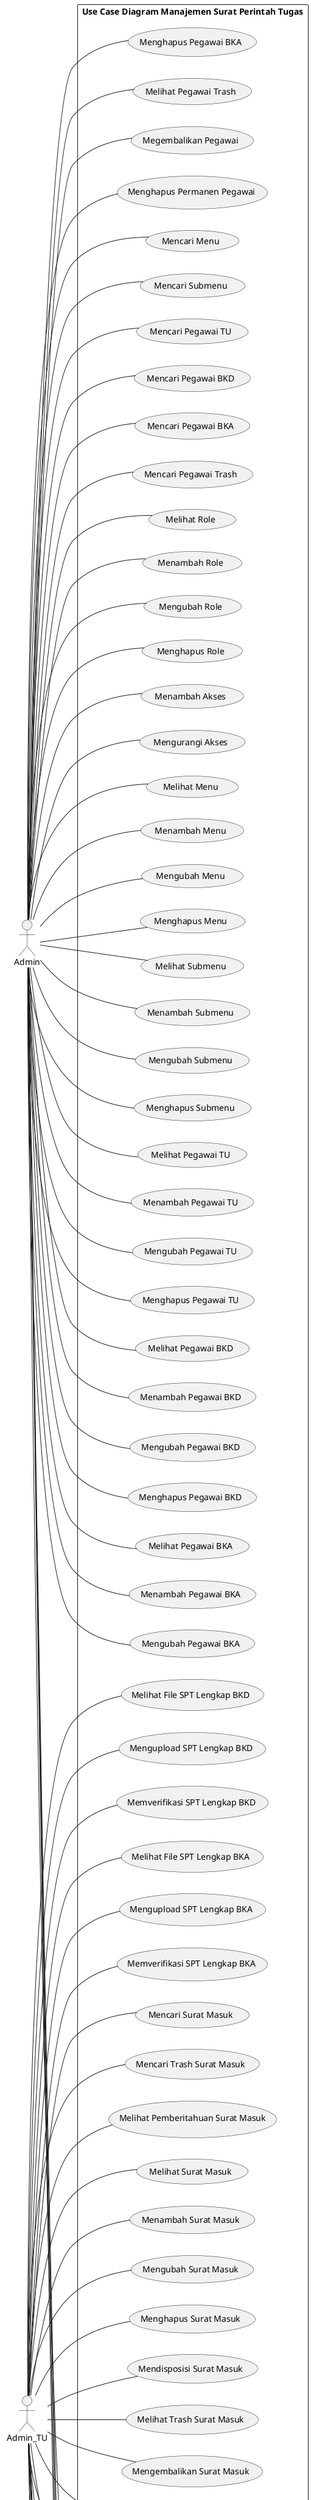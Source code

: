 @startuml UsecaseMSPT
Left to Right Direction
skinParam packageStyle rectangle

actor Admin
actor Admin_TU
actor Admin_BKD
actor Admin_BKA
actor Kepala

rectangle "Use Case Diagram Manajemen Surat Perintah Tugas"{

    Admin -- (Melihat Dashboard)
    Admin-- (Melihat Profil)
    Admin-- (Mengubah Profil)
    Admin-- (Mengubah Password)
    Admin-- (Forgot Password)
    Admin-- (Melihat Role)
    Admin-- (Menambah Role)
    Admin-- (Mengubah Role)
    Admin-- (Menghapus Role)
    Admin-- (Menambah Akses)
    Admin-- (Mengurangi Akses)
    Admin-- (Melihat Menu)
    Admin-- (Menambah Menu)
    Admin-- (Mengubah Menu)
    Admin-- (Menghapus Menu)
    Admin-- (Melihat Submenu)
    Admin-- (Menambah Submenu)
    Admin-- (Mengubah Submenu)
    Admin-- (Menghapus Submenu)
    Admin-- (Melihat Pegawai TU)
    Admin-- (Menambah Pegawai TU)
    Admin-- (Mengubah Pegawai TU)
    Admin-- (Menghapus Pegawai TU)
    Admin-- (Melihat Pegawai BKD)
    Admin-- (Menambah Pegawai BKD)
    Admin-- (Mengubah Pegawai BKD)
    Admin-- (Menghapus Pegawai BKD)
    Admin-- (Melihat Pegawai BKA)
    Admin-- (Menambah Pegawai BKA)
    Admin-- (Mengubah Pegawai BKA)
    Admin-- (Menghapus Pegawai BKA)
    Admin-- (Melihat Pegawai Trash)
    Admin-- (Megembalikan Pegawai)
    Admin-- (Menghapus Permanen Pegawai)
    Admin-- (Mencari Menu)
    Admin-- (Mencari Submenu)
    Admin-- (Mencari Pegawai TU)
    Admin-- (Mencari Pegawai BKD)
    Admin-- (Mencari Pegawai BKA)
    Admin-- (Mencari Pegawai Trash)

    Admin_TU -- (Melihat Dashboard)
    Admin_TU -- (Melihat Profil)
    Admin_TU -- (Mengubah Profil)
    Admin_TU-- (Mengubah Password)
    Admin_TU -- (Forgot Password)
    Admin_TU -- (Melihat Surat Masuk)
    Admin_TU -- (Menambah Surat Masuk)
    Admin_TU -- (Mengubah Surat Masuk)
    Admin_TU -- (Menghapus Surat Masuk)
    Admin_TU -- (Melihat File Disposisi)
    Admin_TU -- (Mendisposisi Surat Masuk)
    Admin_TU -- (Melihat Trash Surat Masuk)
    Admin_TU -- (Mengembalikan Surat Masuk)
    Admin_TU -- (Menghapus Permanen Surat Masuk)
    Admin_TU -- (Melihat SPT BKD)
    Admin_TU -- (Melihat File SPT Lengkap BKD)
    Admin_TU -- (Mengupload SPT Lengkap BKD)
    Admin_TU -- (Memverifikasi SPT Lengkap BKD)
    Admin_TU -- (Melihat SPT BKA)
    Admin_TU -- (Melihat File SPT Lengkap BKA)
    Admin_TU -- (Mengupload SPT Lengkap BKA)
    Admin_TU -- (Memverifikasi SPT Lengkap BKA)
    Admin_TU -- (Mencari Surat Masuk)
    Admin_TU -- (Mencari Trash Surat Masuk)
    Admin_TU -- (Mencari SPT BKD)
    Admin_TU -- (Mencari SPT BKA)
    Admin_TU -- (Melihat Pemberitahuan Surat Masuk)
    Admin_TU -- (Melihat Pemberitahuan SPT BKD)
    Admin_TU -- (Melihat Pemberitahuan SPT BKA)

    Admin_BKD -- (Melihat Dashboard)
    Admin_BKD -- (Melihat Profil)
    Admin_BKD -- (Mengubah Profil)
    Admin_BKD-- (Mengubah Password)
    Admin_BKD -- (Forgot Password)
    Admin_BKD -- (Melihat Surat BKD)
    Admin_BKD -- (Melihat Persetujuan Disposisi BKD)
    Admin_BKD -- (Menambah SPT BKD)
    Admin_BKD -- (Melihat SPT BKD)
    Admin_BKD -- (Mengajukan SPT BKD)
    Admin_BKD -- (Mencari Surat BKD)
    Admin_BKD -- (Mencari SPT BKD)
    Admin_BKD -- (Melihat Pemberitahuan Surat BKD)
    Admin_BKD -- (Melihat Pemberitahuan SPT BKD)

    Admin_BKA -- (Melihat Dashboard)
    Admin_BKA -- (Melihat Profil)
    Admin_BKA -- (Mengubah Profil)
    Admin_BKA-- (Mengubah Password)
    Admin_BKA -- (Forgot Password)
    Admin_BKA -- (Melihat Surat BKA)
    Admin_BKA -- (Melihat Persetujuan Disposisi BKA)
    Admin_BKA -- (Menambah SPT BKA)
    Admin_BKA -- (Melihat SPT BKA)
    Admin_BKA -- (Mengajukan SPT BKA)
    Admin_BKA -- (Mencari Surat BKA)
    Admin_BKA -- (Mencari SPT BKA)
    Admin_BKA -- (Melihat Pemberitahuan Surat BKA)
    Admin_BKA -- (Melihat Pemberitahuan SPT BKA)

    Kepala -- (Melihat Dashboard Kepala)
    Kepala -- (Melihat Profil)
    Kepala -- (Mengubah Profil)
    Kepala-- (Mengubah Password)
    Kepala -- (Forgot Password)
    Kepala -- (Melihat Persetujuan Disposisi)
    Kepala -- (Melihat File Disposisi)
    Kepala -- (Menyetujui Disposisi Ke BKD)
    Kepala -- (Menyetujui Disposisi Ke BKA)
    Kepala -- (Melihat Disposisi BKD)
    Kepala -- (Melihat File Disposisi BKD)
    Kepala -- (Melihat File Persetujuan Disposisi BKD)
    Kepala -- (Mengupload Persetujuan Disposisi BKD)
    Kepala -- (Menyetujui Disposisi BKD)
    Kepala -- (Menolak Disposisi BKD)
    Kepala -- (Melihat Disposisi BKA)
    Kepala -- (Melihat File Disposisi BKA)
    Kepala -- (Melihat File Persetujuan Disposisi BKA)
    Kepala -- (Mengupload Persetujuan Disposisi BKA)
    Kepala -- (Menyetujui Disposisi BKA)
    Kepala -- (Menolak Disposisi BKA)
    Kepala -- (Melihat Persetujuan SPT BKD)
    Kepala -- (Melihat File SPT BKD)
    Kepala -- (Melihat File Persetujuan SPT BKD)
    Kepala -- (Mengupload Persetujuan SPT BKD)
    Kepala -- (Menyetujui SPT BKD)
    Kepala -- (Menolak SPT BKD)
    Kepala -- (Melihat Persetujuan SPT BKA)
    Kepala -- (Melihat File SPT BKA)
    Kepala -- (Melihat File Persetujuan SPT BKA)
    Kepala -- (Mengupload Persetujuan SPT BKA)
    Kepala -- (Menyetujui SPT BKA)
    Kepala -- (Menolak SPT BKA)
    Kepala -- (Mencari Persetujuan Disposisi)
    Kepala -- (Mencari Disposisi BKD)
    Kepala -- (Mencari Disposisi BKA)
    Kepala -- (Mencari Persetujuan SPT BKD)
    Kepala -- (Mencari Persetujuan SPT BKA)
    Kepala -- (Melihat Pemberitahuan Surat Disposisi)
    Kepala -- (Melihat Pemberitahuan Surat Disposisi BKD)
    Kepala -- (Melihat Pemberitahuan Surat Disposisi BKA)
    Kepala -- (Melihat Pemberitahuan Persetujuan SPT BKD)
    Kepala -- (Melihat Pemberitahuan Persetujuan SPT BKA)
    
'     ' semua aktor
'     (Melihat Dashboard)..> (Login) : include
'     (Melihat Profil)..> (Login) : include
'     (Mengubah Profil)..> (Login) : include
'     (Mengubah Password)..> (Login) : include
'     (Forgot Password)..> (Login) : include
'     (Melihat Role)..> (Login) : include
'     (Menambah Role)..> (Melihat Role) : include
'     (Mengubah Role)..> (Melihat Role) : include
'     (Menghapus Role)..> (Melihat Role) : include
'     (Menambah Akses)..> (Melihat Role) : include
'     (Mengurangi Akses)..> (Melihat Role) : include

'     ' admin
'     (Melihat Menu)..> (Login) : include
'     (Menambah Menu)..> (Melihat Menu) : include
'     (Mengubah Menu)..> (Melihat Menu) : include
'     (Menghapus Menu)..> (Melihat Menu) : include
'     (Melihat Submenu)..> (Login) : include
'     (Menambah Submenu)..> (Melihat Submenu) : include
'     (Mengubah Submenu)..> (Melihat Submenu) : include
'     (Menghapus Submenu)..> (Melihat Submenu) : include
'     (Melihat Pegawai TU)..> (Login) : include
'     (Menambah Pegawai TU)..> (Melihat Pegawai TU) : include
'     (Mengubah Pegawai TU)..> (Melihat Pegawai TU) : include
'     (Menghapus Pegawai TU)..> (Melihat Pegawai TU) : include
'     (Melihat Pegawai BKD)..> (Login) : include
'     (Menambah Pegawai BKD)..> (Melihat Pegawai BKD) : include
'     (Mengubah Pegawai BKD)..> (Melihat Pegawai BKD) : include
'     (Menghapus Pegawai BKD)..> (Melihat Pegawai BKD) : include
'     (Melihat Pegawai BKA)..> (Login) : include
'     (Menambah Pegawai BKA)..> (Melihat Pegawai BKA) : include
'     (Mengubah Pegawai BKA)..> (Melihat Pegawai BKA) : include
'     (Menghapus Pegawai BKA)..> (Melihat Pegawai BKA) : include
'     (Melihat Pegawai Trash)..> (Login) : include
'     (Megembalikan Pegawai)..> (Melihat Pegawai Trash) : include
'     (Menghapus Permanen Pegawai)..> (Melihat Pegawai Trash) : include
'     (Mencari Menu)..> (Melihat Menu) : include
'     (Mencari Submenu)..> (Melihat Submenu) : include
'     (Mencari Pegawai TU)..> (Melihat Pegawai TU) : include
'     (Mencari Pegawai BKD)..> (Melihat Pegawai BKD) : include
'     (Mencari Pegawai BKA)..> (Melihat Pegawai BKA) : include
'     (Mencari Pegawai Trash)..> (Melihat Pegawai Trash) : include

'     ' admin tu
'    (Melihat Surat Masuk)..> (Login) : include
'    (Menambah Surat Masuk)..> (Melihat Surat Masuk) : include
'    (Mengubah Surat Masuk)..> (Melihat Surat Masuk) : include
'    (Menghapus Surat Masuk)..> (Melihat Surat Masuk) : include
'    (Melihat File Disposisi)..> (Melihat Surat Masuk) : include
'    (Mendisposisi Surat Masuk)..> (Melihat Surat Masuk) : include
'    (Melihat Trash Surat Masuk)..> (Login) : include
'    (Mengembalikan Surat Masuk)..> (Melihat Trash Surat Masuk) : include
'    (Menghapus Permanen Surat Masuk)..> (Melihat Trash Surat Masuk) : include
'    (Melihat SPT BKD)..> (Login) : include
'    (Melihat File SPT Lengkap BKD)..> (Melihat SPT BKD) : include
'    (Mengupload SPT Lengkap BKD)..> (Melihat SPT BKD) : include
'    (Memverifikasi SPT Lengkap BKD)..> (Melihat SPT BKD) : include
'    (Melihat SPT BKA)..> (Login) : include
'    (Melihat File SPT Lengkap BKA)..> (Melihat SPT BKA) : include
'    (Mengupload SPT Lengkap BKA)..> (Melihat SPT BKA) : include
'    (Memverifikasi SPT Lengkap BKA)..> (Melihat SPT BKA) : include
'    (Mencari Surat Masuk)..> (Melihat Surat Masuk) : include
'    (Mencari Trash Surat Masuk)..> (Melihat Trash Surat Masuk) : include
'    (Mencari SPT BKD)..> (Melihat SPT BKD) : include
'    (Mencari SPT BKA)..> (Melihat SPT BKA) : include
'    (Melihat Pemberitahuan Surat Masuk)..> (Melihat Surat Masuk) : include
'    (Melihat Pemberitahuan SPT BKD)..> (Melihat SPT BKD) : include
'    (Melihat Pemberitahuan SPT BKA)..> (Melihat SPT BKA) : include

' '    admin bkd
'     (Melihat Surat BKD)..> (Login) : include
'     (Melihat Persetujuan Disposisi BKD)..> (Melihat Surat BKD) : include
'     (Menambah SPT BKD)..> (Melihat SPT BKD) : include
'     (Melihat SPT BKD)..> (Login) : include
'     (Mengajukan SPT BKD)..> (Melihat SPT BKD) : include
'     (Mencari Surat BKD)..> (Melihat Surat BKD) : include
'     (Mencari SPT BKD)..> (Melihat SPT BKD) : include
'     (Melihat Pemberitahuan Surat BKD)..> (Melihat Surat BKD) : include
'     (Melihat Pemberitahuan SPT BKD)..> (Melihat SPT BKD) : include

'     '    admin bka
'     (Melihat Surat BKA)..> (Login) : include
'     (Melihat Persetujuan Disposisi BKA)..> (Melihat Surat BKA) : include
'     (Menambah SPT BKA)..> (Melihat SPT BKA) : include
'     (Melihat SPT BKA)..> (Login) : include
'     (Mengajukan SPT BKA)..> (Melihat SPT BKA) : include
'     (Mencari Surat BKA)..> (Melihat Surat BKA) : include
'     (Mencari SPT BKA)..> (Melihat SPT BKA) : include
'     (Melihat Pemberitahuan Surat BKA)..> (Melihat Surat BKA) : include
'     (Melihat Pemberitahuan SPT BKA)..> (Melihat SPT BKA) : include

'     ' kepala
'    (Melihat Persetujuan Disposisi)..> (Login) : include
'    (Melihat File Disposisi)..> (Melihat Persetujuan Disposisi) : include
'    (Menyetujui Disposisi Ke BKD)..> (Melihat Persetujuan Disposisi) : include
'    (Menyetujui Disposisi Ke BKA)..> (Melihat Persetujuan Disposisi) : include

'    (Melihat Disposisi BKD)..> (Login) : include
'    (Melihat File Disposisi BKD)..> (Melihat Disposisi BKD) : include
'    (Melihat File Persetujuan Disposisi BKD)..> (Melihat Disposisi BKD) : include
'    (Mengupload Persetujuan Disposisi BKD)..> (Melihat Disposisi BKD) : include
'    (Menyetujui Disposisi BKD)..> (Melihat Disposisi BKD) : include
'    (Menolak Disposisi BKD)..> (Melihat Disposisi BKD) : include

'    (Melihat Disposisi BKA)..> (Login) : include
'    (Melihat File Disposisi BKA)..> (Melihat Disposisi BKA) : include
'    (Melihat File Persetujuan Disposisi BKA)..> (Melihat Disposisi BKA) : include
'    (Mengupload Persetujuan Disposisi BKA)..> (Melihat Disposisi BKA) : include
'    (Menyetujui Disposisi BKA)..> (Melihat Disposisi BKA) : include
'    (Menolak Disposisi BKA)..> (Melihat Disposisi BKA) : include

'    (Melihat Persetujuan SPT BKD)..> (Login) : include
'    (Melihat File SPT BKD)..> (Melihat Persetujuan SPT BKD) : include
'    (Melihat File Persetujuan SPT BKD)..> (Melihat Persetujuan SPT BKD) : include
'    (Mengupload Persetujuan SPT BKD)..> (Melihat Persetujuan SPT BKD) : include
'    (Menyetujui SPT BKD)..> (Melihat Persetujuan SPT BKD) : include
'    (Menolak SPT BKD)..> (Melihat Persetujuan SPT BKD) : include

'    (Melihat Persetujuan SPT BKA)..> (Login) : include
'    (Melihat File SPT BKA)..> (Melihat Persetujuan SPT BKA) : include
'    (Melihat File Persetujuan SPT BKA)..> (Melihat Persetujuan SPT BKA) : include
'    (Mengupload Persetujuan SPT BKA)..> (Melihat Persetujuan SPT BKA) : include
'    (Menyetujui SPT BKA)..> (Melihat Persetujuan SPT BKA) : include
'    (Menolak SPT BKA)..> (Melihat Persetujuan SPT BKA) : include

'    (Mencari Persetujuan Disposisi)..> (Melihat Persetujuan Disposisi) : include
'    (Mencari Disposisi BKD)..> (Melihat Disposisi BKD) : include
'    (Mencari Disposisi BKA)..> (Melihat Disposisi BKA) : include
'    (Mencari Persetujuan SPT BKD)..> (Melihat Persetujuan SPT BKD) : include
'    (Mencari Persetujuan SPT BKA)..> (Melihat Persetujuan SPT BKA) : include
'    (Melihat Pemberitahuan Surat Disposisi)..> (Melihat Persetujuan Disposisi) : include
'    (Melihat Pemberitahuan Surat Disposisi BKD)..> (Melihat Disposisi BKD) : include
'    (Melihat Pemberitahuan Surat Disposisi BKA)..> (Melihat Disposisi BKA) : include
'    (Melihat Pemberitahuan Persetujuan SPT BKD)..> (Melihat Persetujuan SPT BKD) : include
'    (Melihat Pemberitahuan Persetujuan SPT BKA)..> (Melihat Persetujuan SPT BKA) : include

}

@enduml